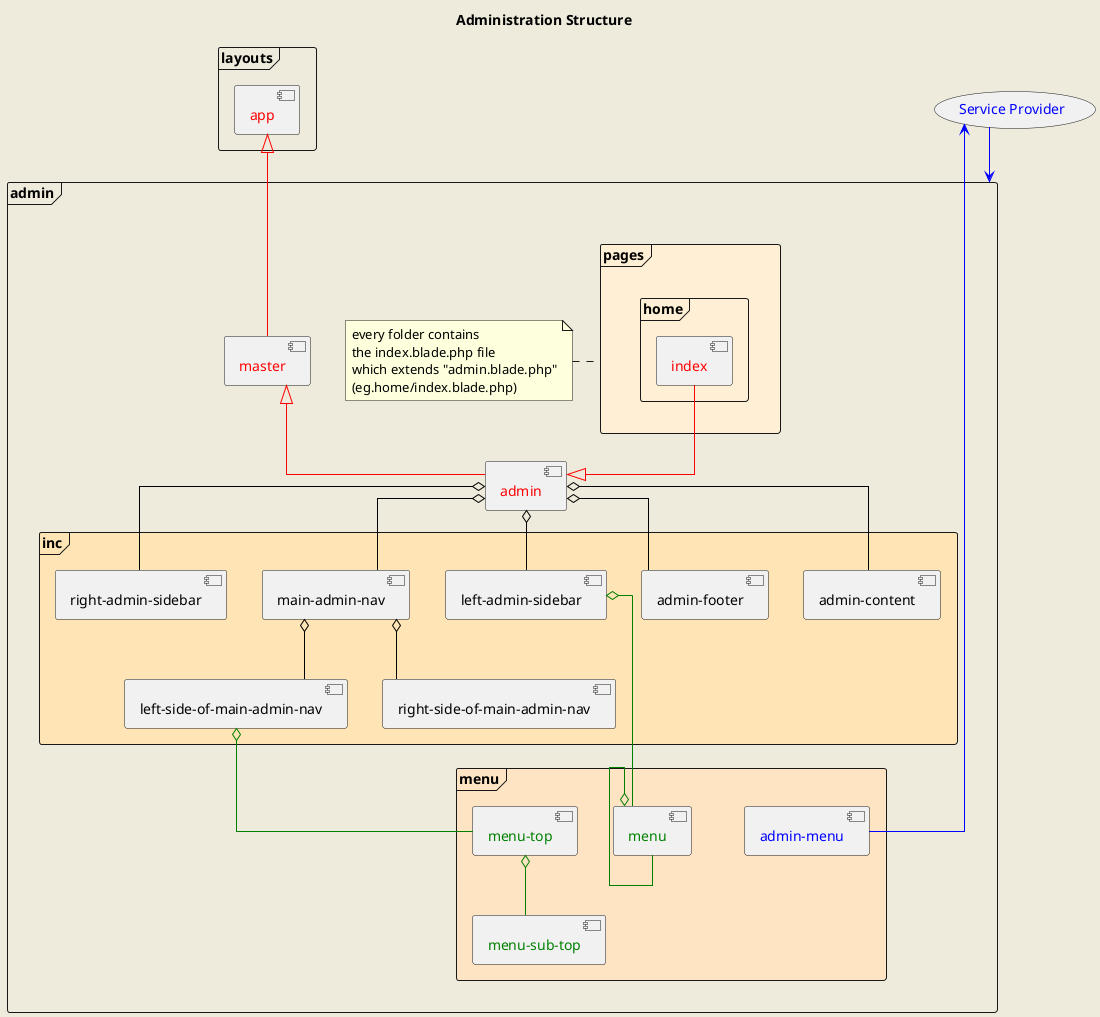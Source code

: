 @startuml
skinparam backgroundColor #EEEBDC
skinparam linetype ortho

title Administration Structure

frame "layouts" {
   [<font color=red>app] as app
}

frame "admin" as adminAdmin {

    [<font color=red>master] as master

    [<font color=red>admin] as admin

    frame "inc" as adminAdminInc #moccasin {
        [admin-content] as adminContent
        [admin-footer] as adminFooter
        [left-admin-sidebar] as leftAdminSidebar
        [left-side-of-main-admin-nav] as leftSideOfMainAdminNav
        [main-admin-nav] as mainAdminNav
        [right-admin-sidebar] as rightAdminSidebar
        [right-side-of-main-admin-nav] as rightSideOfMainAdminNav
    }

    frame "menu" as adminAdminMenu #bisque {
        [<font color=blue>admin-menu] as adminMenu
        [<font color=green>menu] as menu
        [<font color=green>menu-sub-top] as menuSubTop
        [<font color=green>menu-top] as menuTop
    }

    frame "pages" #papayawhip{
        frame "home" {
            [<font color=red>index] as homeIndex
            admin <|-[#red]up- homeIndex
        }
    }

     note left of pages
        every folder contains
        the index.blade.php file
        which extends "admin.blade.php"
        (eg.home/index.blade.php)
     end note
}

app <|-[#red]- master

master <|-[#red]- admin

admin o-[#black]- adminContent
admin o-[#black]- adminFooter
admin o-[#black]- leftAdminSidebar
admin o-[#black]- mainAdminNav
    mainAdminNav o-[#black]down- leftSideOfMainAdminNav
    mainAdminNav o-[#black]down- rightSideOfMainAdminNav
admin o-[#black]- rightAdminSidebar

leftAdminSidebar o-[#green]up- menu
leftSideOfMainAdminNav o-[#green]- menuTop

menu o-[#green]- menu
menuTop o-[#green]- menuSubTop

usecase  ServiceProvider as "<font color=blue>Service Provider"
ServiceProvider <-[#blue]- adminMenu
ServiceProvider -[#blue]-> adminAdmin

@enduml
